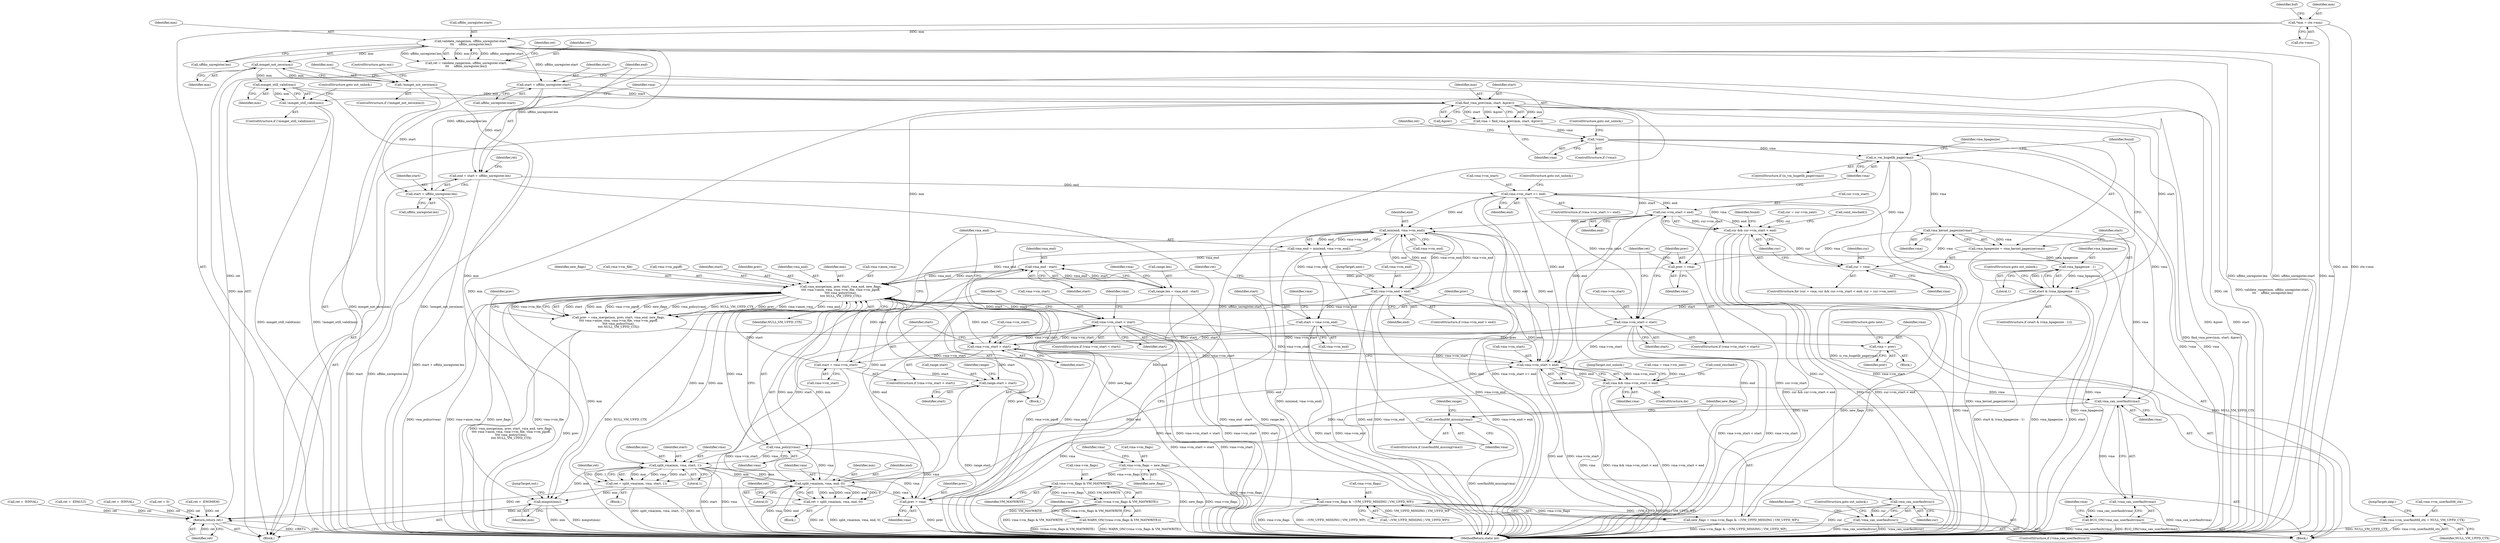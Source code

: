 digraph "0_linux_04f5866e41fb70690e28397487d8bd8eea7d712a_4@pointer" {
"1000112" [label="(Call,*mm = ctx->mm)"];
"1000147" [label="(Call,validate_range(mm, uffdio_unregister.start,\n\t\t\t     uffdio_unregister.len))"];
"1000145" [label="(Call,ret = validate_range(mm, uffdio_unregister.start,\n\t\t\t     uffdio_unregister.len))"];
"1000470" [label="(Return,return ret;)"];
"1000158" [label="(Call,start = uffdio_unregister.start)"];
"1000163" [label="(Call,end = start + uffdio_unregister.len)"];
"1000205" [label="(Call,vma->vm_start >= end)"];
"1000240" [label="(Call,cur->vm_start < end)"];
"1000238" [label="(Call,cur && cur->vm_start < end)"];
"1000272" [label="(Call,vma_can_userfault(cur))"];
"1000271" [label="(Call,!vma_can_userfault(cur))"];
"1000328" [label="(Call,min(end, vma->vm_end))"];
"1000326" [label="(Call,vma_end = min(end, vma->vm_end))"];
"1000347" [label="(Call,vma_end - start)"];
"1000343" [label="(Call,range.len = vma_end - start)"];
"1000370" [label="(Call,vma_merge(mm, prev, start, vma_end, new_flags,\n\t\t\t\t vma->anon_vma, vma->vm_file, vma->vm_pgoff,\n\t\t\t\t vma_policy(vma),\n\t\t\t\t NULL_VM_UFFD_CTX))"];
"1000368" [label="(Call,prev = vma_merge(mm, prev, start, vma_end, new_flags,\n\t\t\t\t vma->anon_vma, vma->vm_file, vma->vm_pgoff,\n\t\t\t\t vma_policy(vma),\n\t\t\t\t NULL_VM_UFFD_CTX))"];
"1000391" [label="(Call,vma = prev)"];
"1000441" [label="(Call,prev = vma)"];
"1000396" [label="(Call,vma->vm_start < start)"];
"1000316" [label="(Call,vma->vm_start > start)"];
"1000321" [label="(Call,start = vma->vm_start)"];
"1000338" [label="(Call,range.start = start)"];
"1000456" [label="(Call,vma->vm_start < end)"];
"1000454" [label="(Call,vma && vma->vm_start < end)"];
"1000298" [label="(Call,vma_can_userfault(vma))"];
"1000297" [label="(Call,!vma_can_userfault(vma))"];
"1000296" [label="(Call,BUG_ON(!vma_can_userfault(vma)))"];
"1000334" [label="(Call,userfaultfd_missing(vma))"];
"1000385" [label="(Call,vma_policy(vma))"];
"1000404" [label="(Call,split_vma(mm, vma, start, 1))"];
"1000402" [label="(Call,ret = split_vma(mm, vma, start, 1))"];
"1000421" [label="(Call,split_vma(mm, vma, end, 0))"];
"1000419" [label="(Call,ret = split_vma(mm, vma, end, 0))"];
"1000467" [label="(Call,mmput(mm))"];
"1000430" [label="(Call,vma->vm_flags = new_flags)"];
"1000310" [label="(Call,vma->vm_flags & VM_MAYWRITE)"];
"1000309" [label="(Call,!(vma->vm_flags & VM_MAYWRITE))"];
"1000308" [label="(Call,WARN_ON(!(vma->vm_flags & VM_MAYWRITE)))"];
"1000360" [label="(Call,vma->vm_flags & ~(VM_UFFD_MISSING | VM_UFFD_WP))"];
"1000358" [label="(Call,new_flags = vma->vm_flags & ~(VM_UFFD_MISSING | VM_UFFD_WP))"];
"1000435" [label="(Call,vma->vm_userfaultfd_ctx = NULL_VM_UFFD_CTX)"];
"1000413" [label="(Call,vma->vm_end > end)"];
"1000444" [label="(Call,start = vma->vm_end)"];
"1000282" [label="(Call,vma->vm_start < start)"];
"1000165" [label="(Call,start + uffdio_unregister.len)"];
"1000191" [label="(Call,find_vma_prev(mm, start, &prev))"];
"1000189" [label="(Call,vma = find_vma_prev(mm, start, &prev))"];
"1000197" [label="(Call,!vma)"];
"1000212" [label="(Call,is_vm_hugetlb_page(vma))"];
"1000218" [label="(Call,vma_kernel_pagesize(vma))"];
"1000216" [label="(Call,vma_hpagesize = vma_kernel_pagesize(vma))"];
"1000223" [label="(Call,vma_hpagesize - 1)"];
"1000221" [label="(Call,start & (vma_hpagesize - 1))"];
"1000235" [label="(Call,cur = vma)"];
"1000287" [label="(Call,prev = vma)"];
"1000176" [label="(Call,mmget_not_zero(mm))"];
"1000175" [label="(Call,!mmget_not_zero(mm))"];
"1000186" [label="(Call,mmget_still_valid(mm))"];
"1000185" [label="(Call,!mmget_still_valid(mm))"];
"1000177" [label="(Identifier,mm)"];
"1000241" [label="(Call,cur->vm_start)"];
"1000112" [label="(Call,*mm = ctx->mm)"];
"1000435" [label="(Call,vma->vm_userfaultfd_ctx = NULL_VM_UFFD_CTX)"];
"1000114" [label="(Call,ctx->mm)"];
"1000170" [label="(Call,ret = -ENOMEM)"];
"1000200" [label="(Call,ret = -EINVAL)"];
"1000321" [label="(Call,start = vma->vm_start)"];
"1000222" [label="(Identifier,start)"];
"1000152" [label="(Call,uffdio_unregister.len)"];
"1000347" [label="(Call,vma_end - start)"];
"1000322" [label="(Identifier,start)"];
"1000314" [label="(Identifier,VM_MAYWRITE)"];
"1000147" [label="(Call,validate_range(mm, uffdio_unregister.start,\n\t\t\t     uffdio_unregister.len))"];
"1000163" [label="(Call,end = start + uffdio_unregister.len)"];
"1000442" [label="(Identifier,prev)"];
"1000225" [label="(Literal,1)"];
"1000133" [label="(Call,ret = -EFAULT)"];
"1000348" [label="(Identifier,vma_end)"];
"1000344" [label="(Call,range.len)"];
"1000404" [label="(Call,split_vma(mm, vma, start, 1))"];
"1000283" [label="(Call,vma->vm_start)"];
"1000210" [label="(ControlStructure,goto out_unlock;)"];
"1000171" [label="(Identifier,ret)"];
"1000178" [label="(ControlStructure,goto out;)"];
"1000413" [label="(Call,vma->vm_end > end)"];
"1000199" [label="(ControlStructure,goto out_unlock;)"];
"1000129" [label="(Identifier,buf)"];
"1000212" [label="(Call,is_vm_hugetlb_page(vma))"];
"1000149" [label="(Call,uffdio_unregister.start)"];
"1000289" [label="(Identifier,vma)"];
"1000188" [label="(ControlStructure,goto out_unlock;)"];
"1000455" [label="(Identifier,vma)"];
"1000410" [label="(Identifier,ret)"];
"1000370" [label="(Call,vma_merge(mm, prev, start, vma_end, new_flags,\n\t\t\t\t vma->anon_vma, vma->vm_file, vma->vm_pgoff,\n\t\t\t\t vma_policy(vma),\n\t\t\t\t NULL_VM_UFFD_CTX))"];
"1000472" [label="(MethodReturn,static int)"];
"1000228" [label="(Identifier,found)"];
"1000309" [label="(Call,!(vma->vm_flags & VM_MAYWRITE))"];
"1000234" [label="(ControlStructure,for (cur = vma; cur && cur->vm_start < end; cur = cur->vm_next))"];
"1000422" [label="(Identifier,mm)"];
"1000317" [label="(Call,vma->vm_start)"];
"1000333" [label="(ControlStructure,if (userfaultfd_missing(vma)))"];
"1000371" [label="(Identifier,mm)"];
"1000424" [label="(Identifier,end)"];
"1000271" [label="(Call,!vma_can_userfault(cur))"];
"1000316" [label="(Call,vma->vm_start > start)"];
"1000311" [label="(Call,vma->vm_flags)"];
"1000146" [label="(Identifier,ret)"];
"1000343" [label="(Call,range.len = vma_end - start)"];
"1000219" [label="(Identifier,vma)"];
"1000328" [label="(Call,min(end, vma->vm_end))"];
"1000445" [label="(Identifier,start)"];
"1000394" [label="(ControlStructure,goto next;)"];
"1000176" [label="(Call,mmget_not_zero(mm))"];
"1000323" [label="(Call,vma->vm_start)"];
"1000230" [label="(Call,ret = -EINVAL)"];
"1000450" [label="(Identifier,vma)"];
"1000280" [label="(Identifier,found)"];
"1000310" [label="(Call,vma->vm_flags & VM_MAYWRITE)"];
"1000403" [label="(Identifier,ret)"];
"1000245" [label="(Call,cur = cur->vm_next)"];
"1000329" [label="(Identifier,end)"];
"1000393" [label="(Identifier,prev)"];
"1000446" [label="(Call,vma->vm_end)"];
"1000205" [label="(Call,vma->vm_start >= end)"];
"1000407" [label="(Identifier,start)"];
"1000419" [label="(Call,ret = split_vma(mm, vma, end, 0))"];
"1000434" [label="(Identifier,new_flags)"];
"1000470" [label="(Return,return ret;)"];
"1000335" [label="(Identifier,vma)"];
"1000226" [label="(ControlStructure,goto out_unlock;)"];
"1000287" [label="(Call,prev = vma)"];
"1000244" [label="(Identifier,end)"];
"1000429" [label="(JumpTarget,next:)"];
"1000190" [label="(Identifier,vma)"];
"1000440" [label="(JumpTarget,skip:)"];
"1000334" [label="(Call,userfaultfd_missing(vma))"];
"1000358" [label="(Call,new_flags = vma->vm_flags & ~(VM_UFFD_MISSING | VM_UFFD_WP))"];
"1000469" [label="(JumpTarget,out:)"];
"1000406" [label="(Identifier,vma)"];
"1000304" [label="(Identifier,vma)"];
"1000308" [label="(Call,WARN_ON(!(vma->vm_flags & VM_MAYWRITE)))"];
"1000216" [label="(Call,vma_hpagesize = vma_kernel_pagesize(vma))"];
"1000430" [label="(Call,vma->vm_flags = new_flags)"];
"1000184" [label="(ControlStructure,if (!mmget_still_valid(mm)))"];
"1000291" [label="(Identifier,ret)"];
"1000238" [label="(Call,cur && cur->vm_start < end)"];
"1000175" [label="(Call,!mmget_not_zero(mm))"];
"1000376" [label="(Call,vma->anon_vma)"];
"1000460" [label="(Identifier,end)"];
"1000191" [label="(Call,find_vma_prev(mm, start, &prev))"];
"1000389" [label="(Identifier,prev)"];
"1000392" [label="(Identifier,vma)"];
"1000441" [label="(Call,prev = vma)"];
"1000273" [label="(Identifier,cur)"];
"1000397" [label="(Call,vma->vm_start)"];
"1000345" [label="(Identifier,range)"];
"1000288" [label="(Identifier,prev)"];
"1000395" [label="(ControlStructure,if (vma->vm_start < start))"];
"1000251" [label="(Call,cond_resched())"];
"1000174" [label="(ControlStructure,if (!mmget_not_zero(mm)))"];
"1000414" [label="(Call,vma->vm_end)"];
"1000318" [label="(Identifier,vma)"];
"1000148" [label="(Identifier,mm)"];
"1000270" [label="(ControlStructure,if (!vma_can_userfault(cur)))"];
"1000375" [label="(Identifier,new_flags)"];
"1000192" [label="(Identifier,mm)"];
"1000457" [label="(Call,vma->vm_start)"];
"1000444" [label="(Call,start = vma->vm_end)"];
"1000456" [label="(Call,vma->vm_start < end)"];
"1000213" [label="(Identifier,vma)"];
"1000385" [label="(Call,vma_policy(vma))"];
"1000158" [label="(Call,start = uffdio_unregister.start)"];
"1000198" [label="(Identifier,vma)"];
"1000224" [label="(Identifier,vma_hpagesize)"];
"1000418" [label="(Block,)"];
"1000364" [label="(Call,~(VM_UFFD_MISSING | VM_UFFD_WP))"];
"1000186" [label="(Call,mmget_still_valid(mm))"];
"1000315" [label="(ControlStructure,if (vma->vm_start > start))"];
"1000110" [label="(Block,)"];
"1000379" [label="(Call,vma->vm_file)"];
"1000330" [label="(Call,vma->vm_end)"];
"1000400" [label="(Identifier,start)"];
"1000193" [label="(Identifier,start)"];
"1000326" [label="(Call,vma_end = min(end, vma->vm_end))"];
"1000368" [label="(Call,prev = vma_merge(mm, prev, start, vma_end, new_flags,\n\t\t\t\t vma->anon_vma, vma->vm_file, vma->vm_pgoff,\n\t\t\t\t vma_policy(vma),\n\t\t\t\t NULL_VM_UFFD_CTX))"];
"1000339" [label="(Call,range.start)"];
"1000454" [label="(Call,vma && vma->vm_start < end)"];
"1000391" [label="(Call,vma = prev)"];
"1000167" [label="(Call,uffdio_unregister.len)"];
"1000217" [label="(Identifier,vma_hpagesize)"];
"1000295" [label="(Call,cond_resched())"];
"1000185" [label="(Call,!mmget_still_valid(mm))"];
"1000412" [label="(ControlStructure,if (vma->vm_end > end))"];
"1000423" [label="(Identifier,vma)"];
"1000360" [label="(Call,vma->vm_flags & ~(VM_UFFD_MISSING | VM_UFFD_WP))"];
"1000417" [label="(Identifier,end)"];
"1000420" [label="(Identifier,ret)"];
"1000204" [label="(ControlStructure,if (vma->vm_start >= end))"];
"1000431" [label="(Call,vma->vm_flags)"];
"1000220" [label="(ControlStructure,if (start & (vma_hpagesize - 1)))"];
"1000201" [label="(Identifier,ret)"];
"1000239" [label="(Identifier,cur)"];
"1000382" [label="(Call,vma->vm_pgoff)"];
"1000189" [label="(Call,vma = find_vma_prev(mm, start, &prev))"];
"1000390" [label="(Block,)"];
"1000297" [label="(Call,!vma_can_userfault(vma))"];
"1000182" [label="(Identifier,mm)"];
"1000272" [label="(Call,vma_can_userfault(cur))"];
"1000298" [label="(Call,vma_can_userfault(vma))"];
"1000290" [label="(Call,ret = 0)"];
"1000349" [label="(Identifier,start)"];
"1000165" [label="(Call,start + uffdio_unregister.len)"];
"1000197" [label="(Call,!vma)"];
"1000281" [label="(ControlStructure,if (vma->vm_start < start))"];
"1000164" [label="(Identifier,end)"];
"1000276" [label="(Identifier,found)"];
"1000401" [label="(Block,)"];
"1000299" [label="(Identifier,vma)"];
"1000373" [label="(Identifier,start)"];
"1000223" [label="(Call,vma_hpagesize - 1)"];
"1000237" [label="(Identifier,vma)"];
"1000436" [label="(Call,vma->vm_userfaultfd_ctx)"];
"1000113" [label="(Identifier,mm)"];
"1000235" [label="(Call,cur = vma)"];
"1000296" [label="(Call,BUG_ON(!vma_can_userfault(vma)))"];
"1000415" [label="(Identifier,vma)"];
"1000274" [label="(ControlStructure,goto out_unlock;)"];
"1000194" [label="(Call,&prev)"];
"1000218" [label="(Call,vma_kernel_pagesize(vma))"];
"1000437" [label="(Identifier,vma)"];
"1000293" [label="(ControlStructure,do)"];
"1000166" [label="(Identifier,start)"];
"1000214" [label="(Block,)"];
"1000327" [label="(Identifier,vma_end)"];
"1000206" [label="(Call,vma->vm_start)"];
"1000160" [label="(Call,uffdio_unregister.start)"];
"1000187" [label="(Identifier,mm)"];
"1000387" [label="(Identifier,NULL_VM_UFFD_CTX)"];
"1000336" [label="(Block,)"];
"1000286" [label="(Identifier,start)"];
"1000471" [label="(Identifier,ret)"];
"1000386" [label="(Identifier,vma)"];
"1000361" [label="(Call,vma->vm_flags)"];
"1000408" [label="(Literal,1)"];
"1000461" [label="(JumpTarget,out_unlock:)"];
"1000221" [label="(Call,start & (vma_hpagesize - 1))"];
"1000294" [label="(Block,)"];
"1000209" [label="(Identifier,end)"];
"1000338" [label="(Call,range.start = start)"];
"1000425" [label="(Literal,0)"];
"1000342" [label="(Identifier,start)"];
"1000427" [label="(Identifier,ret)"];
"1000369" [label="(Identifier,prev)"];
"1000468" [label="(Identifier,mm)"];
"1000372" [label="(Identifier,prev)"];
"1000374" [label="(Identifier,vma_end)"];
"1000236" [label="(Identifier,cur)"];
"1000240" [label="(Call,cur->vm_start < end)"];
"1000396" [label="(Call,vma->vm_start < start)"];
"1000449" [label="(Call,vma = vma->vm_next)"];
"1000467" [label="(Call,mmput(mm))"];
"1000340" [label="(Identifier,range)"];
"1000402" [label="(Call,ret = split_vma(mm, vma, start, 1))"];
"1000282" [label="(Call,vma->vm_start < start)"];
"1000359" [label="(Identifier,new_flags)"];
"1000439" [label="(Identifier,NULL_VM_UFFD_CTX)"];
"1000156" [label="(Identifier,ret)"];
"1000353" [label="(Identifier,vma)"];
"1000196" [label="(ControlStructure,if (!vma))"];
"1000421" [label="(Call,split_vma(mm, vma, end, 0))"];
"1000405" [label="(Identifier,mm)"];
"1000320" [label="(Identifier,start)"];
"1000159" [label="(Identifier,start)"];
"1000443" [label="(Identifier,vma)"];
"1000211" [label="(ControlStructure,if (is_vm_hugetlb_page(vma)))"];
"1000145" [label="(Call,ret = validate_range(mm, uffdio_unregister.start,\n\t\t\t     uffdio_unregister.len))"];
"1000112" -> "1000110"  [label="AST: "];
"1000112" -> "1000114"  [label="CFG: "];
"1000113" -> "1000112"  [label="AST: "];
"1000114" -> "1000112"  [label="AST: "];
"1000129" -> "1000112"  [label="CFG: "];
"1000112" -> "1000472"  [label="DDG: ctx->mm"];
"1000112" -> "1000472"  [label="DDG: mm"];
"1000112" -> "1000147"  [label="DDG: mm"];
"1000147" -> "1000145"  [label="AST: "];
"1000147" -> "1000152"  [label="CFG: "];
"1000148" -> "1000147"  [label="AST: "];
"1000149" -> "1000147"  [label="AST: "];
"1000152" -> "1000147"  [label="AST: "];
"1000145" -> "1000147"  [label="CFG: "];
"1000147" -> "1000472"  [label="DDG: uffdio_unregister.len"];
"1000147" -> "1000472"  [label="DDG: uffdio_unregister.start"];
"1000147" -> "1000472"  [label="DDG: mm"];
"1000147" -> "1000145"  [label="DDG: mm"];
"1000147" -> "1000145"  [label="DDG: uffdio_unregister.start"];
"1000147" -> "1000145"  [label="DDG: uffdio_unregister.len"];
"1000147" -> "1000158"  [label="DDG: uffdio_unregister.start"];
"1000147" -> "1000163"  [label="DDG: uffdio_unregister.len"];
"1000147" -> "1000165"  [label="DDG: uffdio_unregister.len"];
"1000147" -> "1000176"  [label="DDG: mm"];
"1000145" -> "1000110"  [label="AST: "];
"1000146" -> "1000145"  [label="AST: "];
"1000156" -> "1000145"  [label="CFG: "];
"1000145" -> "1000472"  [label="DDG: ret"];
"1000145" -> "1000472"  [label="DDG: validate_range(mm, uffdio_unregister.start,\n\t\t\t     uffdio_unregister.len)"];
"1000145" -> "1000470"  [label="DDG: ret"];
"1000470" -> "1000110"  [label="AST: "];
"1000470" -> "1000471"  [label="CFG: "];
"1000471" -> "1000470"  [label="AST: "];
"1000472" -> "1000470"  [label="CFG: "];
"1000470" -> "1000472"  [label="DDG: <RET>"];
"1000471" -> "1000470"  [label="DDG: ret"];
"1000290" -> "1000470"  [label="DDG: ret"];
"1000200" -> "1000470"  [label="DDG: ret"];
"1000402" -> "1000470"  [label="DDG: ret"];
"1000230" -> "1000470"  [label="DDG: ret"];
"1000170" -> "1000470"  [label="DDG: ret"];
"1000419" -> "1000470"  [label="DDG: ret"];
"1000133" -> "1000470"  [label="DDG: ret"];
"1000158" -> "1000110"  [label="AST: "];
"1000158" -> "1000160"  [label="CFG: "];
"1000159" -> "1000158"  [label="AST: "];
"1000160" -> "1000158"  [label="AST: "];
"1000164" -> "1000158"  [label="CFG: "];
"1000158" -> "1000472"  [label="DDG: uffdio_unregister.start"];
"1000158" -> "1000163"  [label="DDG: start"];
"1000158" -> "1000165"  [label="DDG: start"];
"1000158" -> "1000191"  [label="DDG: start"];
"1000163" -> "1000110"  [label="AST: "];
"1000163" -> "1000165"  [label="CFG: "];
"1000164" -> "1000163"  [label="AST: "];
"1000165" -> "1000163"  [label="AST: "];
"1000171" -> "1000163"  [label="CFG: "];
"1000163" -> "1000472"  [label="DDG: end"];
"1000163" -> "1000472"  [label="DDG: start + uffdio_unregister.len"];
"1000163" -> "1000205"  [label="DDG: end"];
"1000205" -> "1000204"  [label="AST: "];
"1000205" -> "1000209"  [label="CFG: "];
"1000206" -> "1000205"  [label="AST: "];
"1000209" -> "1000205"  [label="AST: "];
"1000210" -> "1000205"  [label="CFG: "];
"1000213" -> "1000205"  [label="CFG: "];
"1000205" -> "1000472"  [label="DDG: end"];
"1000205" -> "1000472"  [label="DDG: vma->vm_start"];
"1000205" -> "1000472"  [label="DDG: vma->vm_start >= end"];
"1000205" -> "1000240"  [label="DDG: end"];
"1000205" -> "1000282"  [label="DDG: vma->vm_start"];
"1000205" -> "1000328"  [label="DDG: end"];
"1000205" -> "1000456"  [label="DDG: end"];
"1000240" -> "1000238"  [label="AST: "];
"1000240" -> "1000244"  [label="CFG: "];
"1000241" -> "1000240"  [label="AST: "];
"1000244" -> "1000240"  [label="AST: "];
"1000238" -> "1000240"  [label="CFG: "];
"1000240" -> "1000472"  [label="DDG: end"];
"1000240" -> "1000472"  [label="DDG: cur->vm_start"];
"1000240" -> "1000238"  [label="DDG: cur->vm_start"];
"1000240" -> "1000238"  [label="DDG: end"];
"1000240" -> "1000328"  [label="DDG: end"];
"1000240" -> "1000456"  [label="DDG: end"];
"1000238" -> "1000234"  [label="AST: "];
"1000238" -> "1000239"  [label="CFG: "];
"1000239" -> "1000238"  [label="AST: "];
"1000251" -> "1000238"  [label="CFG: "];
"1000280" -> "1000238"  [label="CFG: "];
"1000238" -> "1000472"  [label="DDG: cur"];
"1000238" -> "1000472"  [label="DDG: cur->vm_start < end"];
"1000238" -> "1000472"  [label="DDG: cur && cur->vm_start < end"];
"1000235" -> "1000238"  [label="DDG: cur"];
"1000245" -> "1000238"  [label="DDG: cur"];
"1000238" -> "1000272"  [label="DDG: cur"];
"1000272" -> "1000271"  [label="AST: "];
"1000272" -> "1000273"  [label="CFG: "];
"1000273" -> "1000272"  [label="AST: "];
"1000271" -> "1000272"  [label="CFG: "];
"1000272" -> "1000472"  [label="DDG: cur"];
"1000272" -> "1000271"  [label="DDG: cur"];
"1000271" -> "1000270"  [label="AST: "];
"1000274" -> "1000271"  [label="CFG: "];
"1000276" -> "1000271"  [label="CFG: "];
"1000271" -> "1000472"  [label="DDG: vma_can_userfault(cur)"];
"1000271" -> "1000472"  [label="DDG: !vma_can_userfault(cur)"];
"1000328" -> "1000326"  [label="AST: "];
"1000328" -> "1000330"  [label="CFG: "];
"1000329" -> "1000328"  [label="AST: "];
"1000330" -> "1000328"  [label="AST: "];
"1000326" -> "1000328"  [label="CFG: "];
"1000328" -> "1000472"  [label="DDG: end"];
"1000328" -> "1000472"  [label="DDG: vma->vm_end"];
"1000328" -> "1000326"  [label="DDG: end"];
"1000328" -> "1000326"  [label="DDG: vma->vm_end"];
"1000456" -> "1000328"  [label="DDG: end"];
"1000413" -> "1000328"  [label="DDG: end"];
"1000413" -> "1000328"  [label="DDG: vma->vm_end"];
"1000421" -> "1000328"  [label="DDG: end"];
"1000328" -> "1000413"  [label="DDG: vma->vm_end"];
"1000328" -> "1000413"  [label="DDG: end"];
"1000328" -> "1000444"  [label="DDG: vma->vm_end"];
"1000328" -> "1000456"  [label="DDG: end"];
"1000326" -> "1000294"  [label="AST: "];
"1000327" -> "1000326"  [label="AST: "];
"1000335" -> "1000326"  [label="CFG: "];
"1000326" -> "1000472"  [label="DDG: min(end, vma->vm_end)"];
"1000326" -> "1000347"  [label="DDG: vma_end"];
"1000326" -> "1000370"  [label="DDG: vma_end"];
"1000347" -> "1000343"  [label="AST: "];
"1000347" -> "1000349"  [label="CFG: "];
"1000348" -> "1000347"  [label="AST: "];
"1000349" -> "1000347"  [label="AST: "];
"1000343" -> "1000347"  [label="CFG: "];
"1000347" -> "1000343"  [label="DDG: vma_end"];
"1000347" -> "1000343"  [label="DDG: start"];
"1000321" -> "1000347"  [label="DDG: start"];
"1000316" -> "1000347"  [label="DDG: start"];
"1000347" -> "1000370"  [label="DDG: start"];
"1000347" -> "1000370"  [label="DDG: vma_end"];
"1000343" -> "1000336"  [label="AST: "];
"1000344" -> "1000343"  [label="AST: "];
"1000353" -> "1000343"  [label="CFG: "];
"1000343" -> "1000472"  [label="DDG: range.len"];
"1000343" -> "1000472"  [label="DDG: vma_end - start"];
"1000370" -> "1000368"  [label="AST: "];
"1000370" -> "1000387"  [label="CFG: "];
"1000371" -> "1000370"  [label="AST: "];
"1000372" -> "1000370"  [label="AST: "];
"1000373" -> "1000370"  [label="AST: "];
"1000374" -> "1000370"  [label="AST: "];
"1000375" -> "1000370"  [label="AST: "];
"1000376" -> "1000370"  [label="AST: "];
"1000379" -> "1000370"  [label="AST: "];
"1000382" -> "1000370"  [label="AST: "];
"1000385" -> "1000370"  [label="AST: "];
"1000387" -> "1000370"  [label="AST: "];
"1000368" -> "1000370"  [label="CFG: "];
"1000370" -> "1000472"  [label="DDG: vma->anon_vma"];
"1000370" -> "1000472"  [label="DDG: new_flags"];
"1000370" -> "1000472"  [label="DDG: vma->vm_file"];
"1000370" -> "1000472"  [label="DDG: NULL_VM_UFFD_CTX"];
"1000370" -> "1000472"  [label="DDG: vma->vm_pgoff"];
"1000370" -> "1000472"  [label="DDG: vma_end"];
"1000370" -> "1000472"  [label="DDG: vma_policy(vma)"];
"1000370" -> "1000368"  [label="DDG: start"];
"1000370" -> "1000368"  [label="DDG: mm"];
"1000370" -> "1000368"  [label="DDG: vma->vm_pgoff"];
"1000370" -> "1000368"  [label="DDG: new_flags"];
"1000370" -> "1000368"  [label="DDG: vma_policy(vma)"];
"1000370" -> "1000368"  [label="DDG: NULL_VM_UFFD_CTX"];
"1000370" -> "1000368"  [label="DDG: prev"];
"1000370" -> "1000368"  [label="DDG: vma->anon_vma"];
"1000370" -> "1000368"  [label="DDG: vma_end"];
"1000370" -> "1000368"  [label="DDG: vma->vm_file"];
"1000404" -> "1000370"  [label="DDG: mm"];
"1000421" -> "1000370"  [label="DDG: mm"];
"1000191" -> "1000370"  [label="DDG: mm"];
"1000441" -> "1000370"  [label="DDG: prev"];
"1000287" -> "1000370"  [label="DDG: prev"];
"1000321" -> "1000370"  [label="DDG: start"];
"1000316" -> "1000370"  [label="DDG: start"];
"1000358" -> "1000370"  [label="DDG: new_flags"];
"1000385" -> "1000370"  [label="DDG: vma"];
"1000370" -> "1000396"  [label="DDG: start"];
"1000370" -> "1000404"  [label="DDG: mm"];
"1000370" -> "1000421"  [label="DDG: mm"];
"1000370" -> "1000430"  [label="DDG: new_flags"];
"1000370" -> "1000435"  [label="DDG: NULL_VM_UFFD_CTX"];
"1000370" -> "1000467"  [label="DDG: mm"];
"1000368" -> "1000294"  [label="AST: "];
"1000369" -> "1000368"  [label="AST: "];
"1000389" -> "1000368"  [label="CFG: "];
"1000368" -> "1000472"  [label="DDG: prev"];
"1000368" -> "1000472"  [label="DDG: vma_merge(mm, prev, start, vma_end, new_flags,\n\t\t\t\t vma->anon_vma, vma->vm_file, vma->vm_pgoff,\n\t\t\t\t vma_policy(vma),\n\t\t\t\t NULL_VM_UFFD_CTX)"];
"1000368" -> "1000391"  [label="DDG: prev"];
"1000391" -> "1000390"  [label="AST: "];
"1000391" -> "1000393"  [label="CFG: "];
"1000392" -> "1000391"  [label="AST: "];
"1000393" -> "1000391"  [label="AST: "];
"1000394" -> "1000391"  [label="CFG: "];
"1000391" -> "1000441"  [label="DDG: vma"];
"1000441" -> "1000294"  [label="AST: "];
"1000441" -> "1000443"  [label="CFG: "];
"1000442" -> "1000441"  [label="AST: "];
"1000443" -> "1000441"  [label="AST: "];
"1000445" -> "1000441"  [label="CFG: "];
"1000441" -> "1000472"  [label="DDG: prev"];
"1000298" -> "1000441"  [label="DDG: vma"];
"1000421" -> "1000441"  [label="DDG: vma"];
"1000404" -> "1000441"  [label="DDG: vma"];
"1000385" -> "1000441"  [label="DDG: vma"];
"1000396" -> "1000395"  [label="AST: "];
"1000396" -> "1000400"  [label="CFG: "];
"1000397" -> "1000396"  [label="AST: "];
"1000400" -> "1000396"  [label="AST: "];
"1000403" -> "1000396"  [label="CFG: "];
"1000415" -> "1000396"  [label="CFG: "];
"1000396" -> "1000472"  [label="DDG: vma->vm_start < start"];
"1000396" -> "1000472"  [label="DDG: vma->vm_start"];
"1000396" -> "1000472"  [label="DDG: start"];
"1000396" -> "1000316"  [label="DDG: vma->vm_start"];
"1000316" -> "1000396"  [label="DDG: vma->vm_start"];
"1000396" -> "1000404"  [label="DDG: start"];
"1000396" -> "1000456"  [label="DDG: vma->vm_start"];
"1000316" -> "1000315"  [label="AST: "];
"1000316" -> "1000320"  [label="CFG: "];
"1000317" -> "1000316"  [label="AST: "];
"1000320" -> "1000316"  [label="AST: "];
"1000322" -> "1000316"  [label="CFG: "];
"1000327" -> "1000316"  [label="CFG: "];
"1000316" -> "1000472"  [label="DDG: vma->vm_start > start"];
"1000316" -> "1000472"  [label="DDG: vma->vm_start"];
"1000456" -> "1000316"  [label="DDG: vma->vm_start"];
"1000282" -> "1000316"  [label="DDG: vma->vm_start"];
"1000282" -> "1000316"  [label="DDG: start"];
"1000444" -> "1000316"  [label="DDG: start"];
"1000316" -> "1000321"  [label="DDG: vma->vm_start"];
"1000316" -> "1000338"  [label="DDG: start"];
"1000316" -> "1000456"  [label="DDG: vma->vm_start"];
"1000321" -> "1000315"  [label="AST: "];
"1000321" -> "1000323"  [label="CFG: "];
"1000322" -> "1000321"  [label="AST: "];
"1000323" -> "1000321"  [label="AST: "];
"1000327" -> "1000321"  [label="CFG: "];
"1000321" -> "1000472"  [label="DDG: vma->vm_start"];
"1000321" -> "1000338"  [label="DDG: start"];
"1000338" -> "1000336"  [label="AST: "];
"1000338" -> "1000342"  [label="CFG: "];
"1000339" -> "1000338"  [label="AST: "];
"1000342" -> "1000338"  [label="AST: "];
"1000345" -> "1000338"  [label="CFG: "];
"1000338" -> "1000472"  [label="DDG: range.start"];
"1000456" -> "1000454"  [label="AST: "];
"1000456" -> "1000460"  [label="CFG: "];
"1000457" -> "1000456"  [label="AST: "];
"1000460" -> "1000456"  [label="AST: "];
"1000454" -> "1000456"  [label="CFG: "];
"1000456" -> "1000472"  [label="DDG: end"];
"1000456" -> "1000472"  [label="DDG: vma->vm_start"];
"1000456" -> "1000454"  [label="DDG: vma->vm_start"];
"1000456" -> "1000454"  [label="DDG: end"];
"1000282" -> "1000456"  [label="DDG: vma->vm_start"];
"1000413" -> "1000456"  [label="DDG: end"];
"1000421" -> "1000456"  [label="DDG: end"];
"1000454" -> "1000293"  [label="AST: "];
"1000454" -> "1000455"  [label="CFG: "];
"1000455" -> "1000454"  [label="AST: "];
"1000295" -> "1000454"  [label="CFG: "];
"1000461" -> "1000454"  [label="CFG: "];
"1000454" -> "1000472"  [label="DDG: vma"];
"1000454" -> "1000472"  [label="DDG: vma && vma->vm_start < end"];
"1000454" -> "1000472"  [label="DDG: vma->vm_start < end"];
"1000454" -> "1000298"  [label="DDG: vma"];
"1000449" -> "1000454"  [label="DDG: vma"];
"1000298" -> "1000297"  [label="AST: "];
"1000298" -> "1000299"  [label="CFG: "];
"1000299" -> "1000298"  [label="AST: "];
"1000297" -> "1000298"  [label="CFG: "];
"1000298" -> "1000297"  [label="DDG: vma"];
"1000218" -> "1000298"  [label="DDG: vma"];
"1000212" -> "1000298"  [label="DDG: vma"];
"1000298" -> "1000334"  [label="DDG: vma"];
"1000297" -> "1000296"  [label="AST: "];
"1000296" -> "1000297"  [label="CFG: "];
"1000297" -> "1000472"  [label="DDG: vma_can_userfault(vma)"];
"1000297" -> "1000296"  [label="DDG: vma_can_userfault(vma)"];
"1000296" -> "1000294"  [label="AST: "];
"1000304" -> "1000296"  [label="CFG: "];
"1000296" -> "1000472"  [label="DDG: BUG_ON(!vma_can_userfault(vma))"];
"1000296" -> "1000472"  [label="DDG: !vma_can_userfault(vma)"];
"1000334" -> "1000333"  [label="AST: "];
"1000334" -> "1000335"  [label="CFG: "];
"1000335" -> "1000334"  [label="AST: "];
"1000340" -> "1000334"  [label="CFG: "];
"1000359" -> "1000334"  [label="CFG: "];
"1000334" -> "1000472"  [label="DDG: userfaultfd_missing(vma)"];
"1000334" -> "1000385"  [label="DDG: vma"];
"1000385" -> "1000386"  [label="CFG: "];
"1000386" -> "1000385"  [label="AST: "];
"1000387" -> "1000385"  [label="CFG: "];
"1000385" -> "1000404"  [label="DDG: vma"];
"1000385" -> "1000421"  [label="DDG: vma"];
"1000404" -> "1000402"  [label="AST: "];
"1000404" -> "1000408"  [label="CFG: "];
"1000405" -> "1000404"  [label="AST: "];
"1000406" -> "1000404"  [label="AST: "];
"1000407" -> "1000404"  [label="AST: "];
"1000408" -> "1000404"  [label="AST: "];
"1000402" -> "1000404"  [label="CFG: "];
"1000404" -> "1000472"  [label="DDG: start"];
"1000404" -> "1000472"  [label="DDG: vma"];
"1000404" -> "1000402"  [label="DDG: mm"];
"1000404" -> "1000402"  [label="DDG: vma"];
"1000404" -> "1000402"  [label="DDG: start"];
"1000404" -> "1000402"  [label="DDG: 1"];
"1000404" -> "1000421"  [label="DDG: mm"];
"1000404" -> "1000421"  [label="DDG: vma"];
"1000404" -> "1000467"  [label="DDG: mm"];
"1000402" -> "1000401"  [label="AST: "];
"1000403" -> "1000402"  [label="AST: "];
"1000410" -> "1000402"  [label="CFG: "];
"1000402" -> "1000472"  [label="DDG: split_vma(mm, vma, start, 1)"];
"1000402" -> "1000472"  [label="DDG: ret"];
"1000421" -> "1000419"  [label="AST: "];
"1000421" -> "1000425"  [label="CFG: "];
"1000422" -> "1000421"  [label="AST: "];
"1000423" -> "1000421"  [label="AST: "];
"1000424" -> "1000421"  [label="AST: "];
"1000425" -> "1000421"  [label="AST: "];
"1000419" -> "1000421"  [label="CFG: "];
"1000421" -> "1000472"  [label="DDG: vma"];
"1000421" -> "1000472"  [label="DDG: end"];
"1000421" -> "1000419"  [label="DDG: mm"];
"1000421" -> "1000419"  [label="DDG: vma"];
"1000421" -> "1000419"  [label="DDG: end"];
"1000421" -> "1000419"  [label="DDG: 0"];
"1000413" -> "1000421"  [label="DDG: end"];
"1000421" -> "1000467"  [label="DDG: mm"];
"1000419" -> "1000418"  [label="AST: "];
"1000420" -> "1000419"  [label="AST: "];
"1000427" -> "1000419"  [label="CFG: "];
"1000419" -> "1000472"  [label="DDG: ret"];
"1000419" -> "1000472"  [label="DDG: split_vma(mm, vma, end, 0)"];
"1000467" -> "1000110"  [label="AST: "];
"1000467" -> "1000468"  [label="CFG: "];
"1000468" -> "1000467"  [label="AST: "];
"1000469" -> "1000467"  [label="CFG: "];
"1000467" -> "1000472"  [label="DDG: mm"];
"1000467" -> "1000472"  [label="DDG: mmput(mm)"];
"1000186" -> "1000467"  [label="DDG: mm"];
"1000191" -> "1000467"  [label="DDG: mm"];
"1000430" -> "1000294"  [label="AST: "];
"1000430" -> "1000434"  [label="CFG: "];
"1000431" -> "1000430"  [label="AST: "];
"1000434" -> "1000430"  [label="AST: "];
"1000437" -> "1000430"  [label="CFG: "];
"1000430" -> "1000472"  [label="DDG: new_flags"];
"1000430" -> "1000472"  [label="DDG: vma->vm_flags"];
"1000430" -> "1000310"  [label="DDG: vma->vm_flags"];
"1000310" -> "1000309"  [label="AST: "];
"1000310" -> "1000314"  [label="CFG: "];
"1000311" -> "1000310"  [label="AST: "];
"1000314" -> "1000310"  [label="AST: "];
"1000309" -> "1000310"  [label="CFG: "];
"1000310" -> "1000472"  [label="DDG: VM_MAYWRITE"];
"1000310" -> "1000309"  [label="DDG: vma->vm_flags"];
"1000310" -> "1000309"  [label="DDG: VM_MAYWRITE"];
"1000310" -> "1000360"  [label="DDG: vma->vm_flags"];
"1000309" -> "1000308"  [label="AST: "];
"1000308" -> "1000309"  [label="CFG: "];
"1000309" -> "1000472"  [label="DDG: vma->vm_flags & VM_MAYWRITE"];
"1000309" -> "1000308"  [label="DDG: vma->vm_flags & VM_MAYWRITE"];
"1000308" -> "1000294"  [label="AST: "];
"1000318" -> "1000308"  [label="CFG: "];
"1000308" -> "1000472"  [label="DDG: !(vma->vm_flags & VM_MAYWRITE)"];
"1000308" -> "1000472"  [label="DDG: WARN_ON(!(vma->vm_flags & VM_MAYWRITE))"];
"1000360" -> "1000358"  [label="AST: "];
"1000360" -> "1000364"  [label="CFG: "];
"1000361" -> "1000360"  [label="AST: "];
"1000364" -> "1000360"  [label="AST: "];
"1000358" -> "1000360"  [label="CFG: "];
"1000360" -> "1000472"  [label="DDG: vma->vm_flags"];
"1000360" -> "1000472"  [label="DDG: ~(VM_UFFD_MISSING | VM_UFFD_WP)"];
"1000360" -> "1000358"  [label="DDG: vma->vm_flags"];
"1000360" -> "1000358"  [label="DDG: ~(VM_UFFD_MISSING | VM_UFFD_WP)"];
"1000364" -> "1000360"  [label="DDG: VM_UFFD_MISSING | VM_UFFD_WP"];
"1000358" -> "1000294"  [label="AST: "];
"1000359" -> "1000358"  [label="AST: "];
"1000369" -> "1000358"  [label="CFG: "];
"1000358" -> "1000472"  [label="DDG: vma->vm_flags & ~(VM_UFFD_MISSING | VM_UFFD_WP)"];
"1000435" -> "1000294"  [label="AST: "];
"1000435" -> "1000439"  [label="CFG: "];
"1000436" -> "1000435"  [label="AST: "];
"1000439" -> "1000435"  [label="AST: "];
"1000440" -> "1000435"  [label="CFG: "];
"1000435" -> "1000472"  [label="DDG: vma->vm_userfaultfd_ctx"];
"1000435" -> "1000472"  [label="DDG: NULL_VM_UFFD_CTX"];
"1000413" -> "1000412"  [label="AST: "];
"1000413" -> "1000417"  [label="CFG: "];
"1000414" -> "1000413"  [label="AST: "];
"1000417" -> "1000413"  [label="AST: "];
"1000420" -> "1000413"  [label="CFG: "];
"1000429" -> "1000413"  [label="CFG: "];
"1000413" -> "1000472"  [label="DDG: vma->vm_end"];
"1000413" -> "1000472"  [label="DDG: vma->vm_end > end"];
"1000413" -> "1000472"  [label="DDG: end"];
"1000413" -> "1000444"  [label="DDG: vma->vm_end"];
"1000444" -> "1000294"  [label="AST: "];
"1000444" -> "1000446"  [label="CFG: "];
"1000445" -> "1000444"  [label="AST: "];
"1000446" -> "1000444"  [label="AST: "];
"1000450" -> "1000444"  [label="CFG: "];
"1000444" -> "1000472"  [label="DDG: vma->vm_end"];
"1000444" -> "1000472"  [label="DDG: start"];
"1000282" -> "1000281"  [label="AST: "];
"1000282" -> "1000286"  [label="CFG: "];
"1000283" -> "1000282"  [label="AST: "];
"1000286" -> "1000282"  [label="AST: "];
"1000288" -> "1000282"  [label="CFG: "];
"1000291" -> "1000282"  [label="CFG: "];
"1000282" -> "1000472"  [label="DDG: vma->vm_start < start"];
"1000282" -> "1000472"  [label="DDG: vma->vm_start"];
"1000221" -> "1000282"  [label="DDG: start"];
"1000191" -> "1000282"  [label="DDG: start"];
"1000165" -> "1000167"  [label="CFG: "];
"1000166" -> "1000165"  [label="AST: "];
"1000167" -> "1000165"  [label="AST: "];
"1000165" -> "1000472"  [label="DDG: start"];
"1000165" -> "1000472"  [label="DDG: uffdio_unregister.len"];
"1000191" -> "1000189"  [label="AST: "];
"1000191" -> "1000194"  [label="CFG: "];
"1000192" -> "1000191"  [label="AST: "];
"1000193" -> "1000191"  [label="AST: "];
"1000194" -> "1000191"  [label="AST: "];
"1000189" -> "1000191"  [label="CFG: "];
"1000191" -> "1000472"  [label="DDG: &prev"];
"1000191" -> "1000472"  [label="DDG: start"];
"1000191" -> "1000189"  [label="DDG: mm"];
"1000191" -> "1000189"  [label="DDG: start"];
"1000191" -> "1000189"  [label="DDG: &prev"];
"1000186" -> "1000191"  [label="DDG: mm"];
"1000191" -> "1000221"  [label="DDG: start"];
"1000189" -> "1000110"  [label="AST: "];
"1000190" -> "1000189"  [label="AST: "];
"1000198" -> "1000189"  [label="CFG: "];
"1000189" -> "1000472"  [label="DDG: find_vma_prev(mm, start, &prev)"];
"1000189" -> "1000197"  [label="DDG: vma"];
"1000197" -> "1000196"  [label="AST: "];
"1000197" -> "1000198"  [label="CFG: "];
"1000198" -> "1000197"  [label="AST: "];
"1000199" -> "1000197"  [label="CFG: "];
"1000201" -> "1000197"  [label="CFG: "];
"1000197" -> "1000472"  [label="DDG: !vma"];
"1000197" -> "1000472"  [label="DDG: vma"];
"1000197" -> "1000212"  [label="DDG: vma"];
"1000212" -> "1000211"  [label="AST: "];
"1000212" -> "1000213"  [label="CFG: "];
"1000213" -> "1000212"  [label="AST: "];
"1000217" -> "1000212"  [label="CFG: "];
"1000228" -> "1000212"  [label="CFG: "];
"1000212" -> "1000472"  [label="DDG: is_vm_hugetlb_page(vma)"];
"1000212" -> "1000218"  [label="DDG: vma"];
"1000212" -> "1000235"  [label="DDG: vma"];
"1000212" -> "1000287"  [label="DDG: vma"];
"1000218" -> "1000216"  [label="AST: "];
"1000218" -> "1000219"  [label="CFG: "];
"1000219" -> "1000218"  [label="AST: "];
"1000216" -> "1000218"  [label="CFG: "];
"1000218" -> "1000472"  [label="DDG: vma"];
"1000218" -> "1000216"  [label="DDG: vma"];
"1000218" -> "1000235"  [label="DDG: vma"];
"1000218" -> "1000287"  [label="DDG: vma"];
"1000216" -> "1000214"  [label="AST: "];
"1000217" -> "1000216"  [label="AST: "];
"1000222" -> "1000216"  [label="CFG: "];
"1000216" -> "1000472"  [label="DDG: vma_kernel_pagesize(vma)"];
"1000216" -> "1000223"  [label="DDG: vma_hpagesize"];
"1000223" -> "1000221"  [label="AST: "];
"1000223" -> "1000225"  [label="CFG: "];
"1000224" -> "1000223"  [label="AST: "];
"1000225" -> "1000223"  [label="AST: "];
"1000221" -> "1000223"  [label="CFG: "];
"1000223" -> "1000472"  [label="DDG: vma_hpagesize"];
"1000223" -> "1000221"  [label="DDG: vma_hpagesize"];
"1000223" -> "1000221"  [label="DDG: 1"];
"1000221" -> "1000220"  [label="AST: "];
"1000222" -> "1000221"  [label="AST: "];
"1000226" -> "1000221"  [label="CFG: "];
"1000228" -> "1000221"  [label="CFG: "];
"1000221" -> "1000472"  [label="DDG: start & (vma_hpagesize - 1)"];
"1000221" -> "1000472"  [label="DDG: vma_hpagesize - 1"];
"1000221" -> "1000472"  [label="DDG: start"];
"1000235" -> "1000234"  [label="AST: "];
"1000235" -> "1000237"  [label="CFG: "];
"1000236" -> "1000235"  [label="AST: "];
"1000237" -> "1000235"  [label="AST: "];
"1000239" -> "1000235"  [label="CFG: "];
"1000235" -> "1000472"  [label="DDG: vma"];
"1000287" -> "1000281"  [label="AST: "];
"1000287" -> "1000289"  [label="CFG: "];
"1000288" -> "1000287"  [label="AST: "];
"1000289" -> "1000287"  [label="AST: "];
"1000291" -> "1000287"  [label="CFG: "];
"1000176" -> "1000175"  [label="AST: "];
"1000176" -> "1000177"  [label="CFG: "];
"1000177" -> "1000176"  [label="AST: "];
"1000175" -> "1000176"  [label="CFG: "];
"1000176" -> "1000472"  [label="DDG: mm"];
"1000176" -> "1000175"  [label="DDG: mm"];
"1000176" -> "1000186"  [label="DDG: mm"];
"1000175" -> "1000174"  [label="AST: "];
"1000178" -> "1000175"  [label="CFG: "];
"1000182" -> "1000175"  [label="CFG: "];
"1000175" -> "1000472"  [label="DDG: mmget_not_zero(mm)"];
"1000175" -> "1000472"  [label="DDG: !mmget_not_zero(mm)"];
"1000186" -> "1000185"  [label="AST: "];
"1000186" -> "1000187"  [label="CFG: "];
"1000187" -> "1000186"  [label="AST: "];
"1000185" -> "1000186"  [label="CFG: "];
"1000186" -> "1000185"  [label="DDG: mm"];
"1000185" -> "1000184"  [label="AST: "];
"1000188" -> "1000185"  [label="CFG: "];
"1000190" -> "1000185"  [label="CFG: "];
"1000185" -> "1000472"  [label="DDG: mmget_still_valid(mm)"];
"1000185" -> "1000472"  [label="DDG: !mmget_still_valid(mm)"];
}
